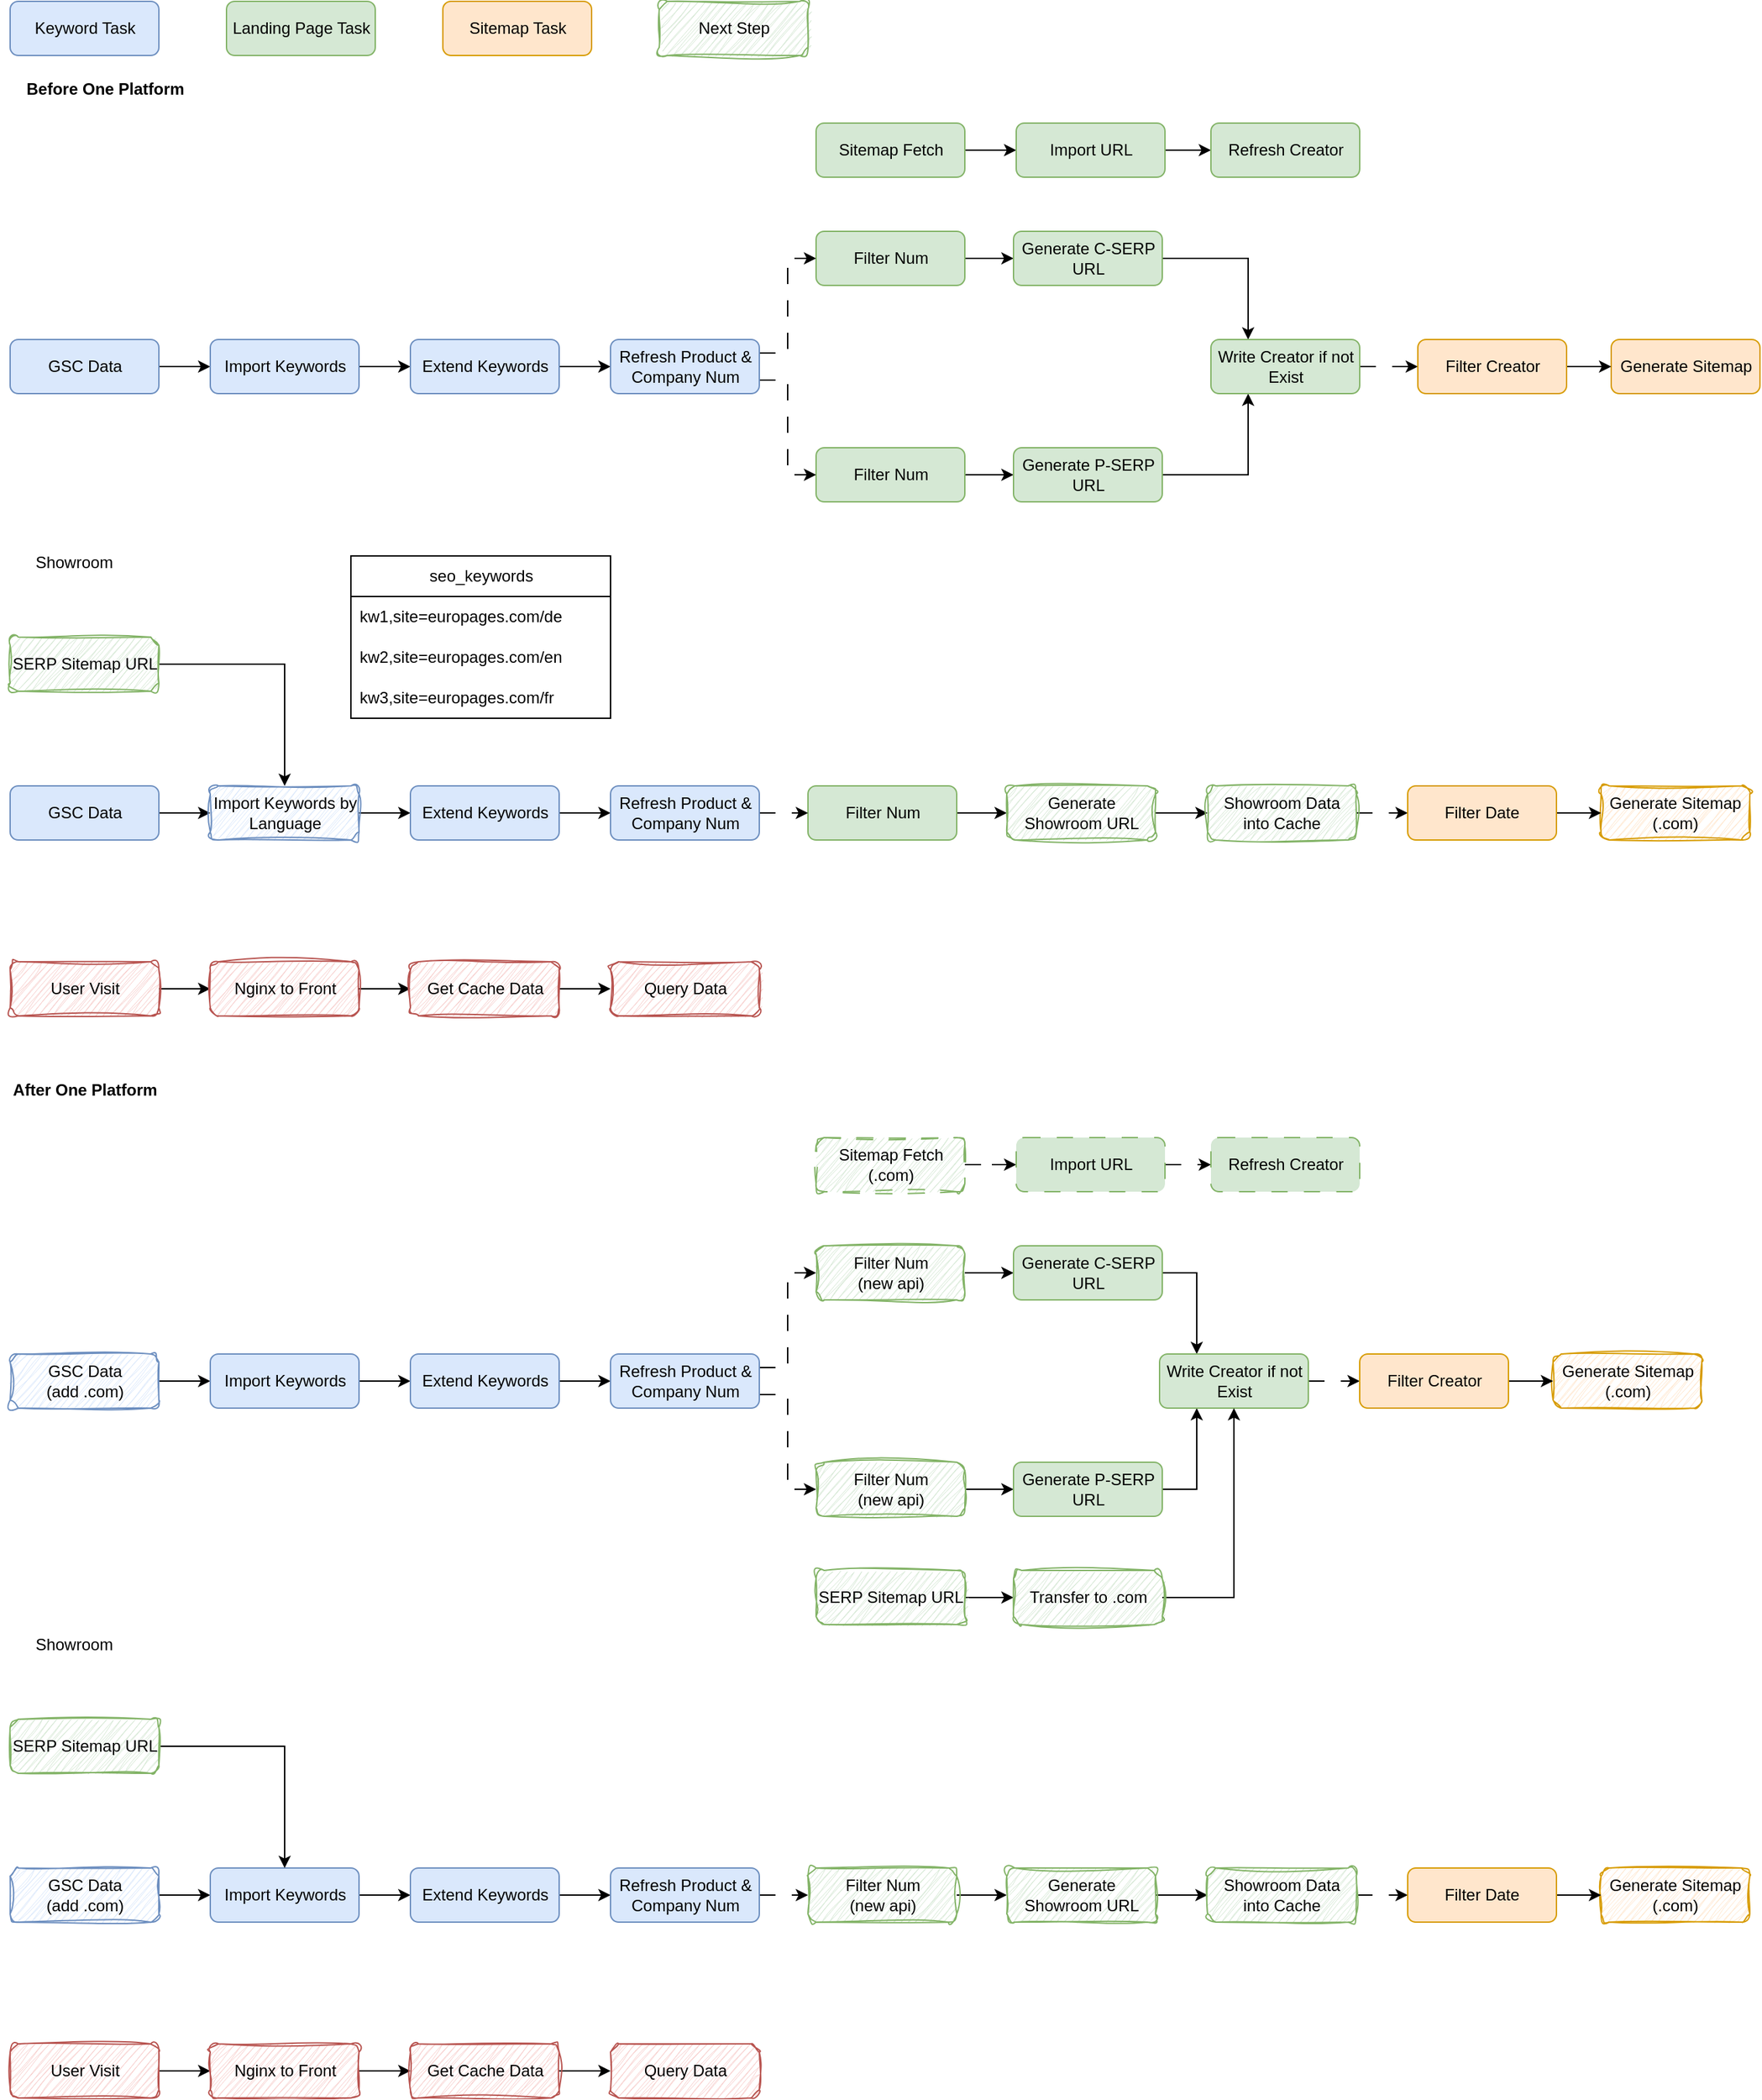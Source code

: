 <mxfile version="24.7.6">
  <diagram name="第 1 页" id="FKsdt8u9-RkYYhhdsaq5">
    <mxGraphModel dx="2261" dy="1831" grid="1" gridSize="10" guides="1" tooltips="1" connect="1" arrows="1" fold="1" page="1" pageScale="1" pageWidth="827" pageHeight="1169" math="0" shadow="0">
      <root>
        <mxCell id="0" />
        <mxCell id="1" parent="0" />
        <mxCell id="7cUj4nOX0Q-iwzIHyv7q-23" style="edgeStyle=orthogonalEdgeStyle;rounded=0;orthogonalLoop=1;jettySize=auto;html=1;exitX=1;exitY=0.5;exitDx=0;exitDy=0;entryX=0;entryY=0.5;entryDx=0;entryDy=0;" parent="1" source="hdqRihBdZJbinV5GYeB0-1" target="7cUj4nOX0Q-iwzIHyv7q-1" edge="1">
          <mxGeometry relative="1" as="geometry" />
        </mxCell>
        <mxCell id="hdqRihBdZJbinV5GYeB0-1" value="GSC Data" style="rounded=1;whiteSpace=wrap;html=1;fillColor=#dae8fc;strokeColor=#6c8ebf;" parent="1" vertex="1">
          <mxGeometry x="-22.5" y="-240" width="110" height="40" as="geometry" />
        </mxCell>
        <mxCell id="7cUj4nOX0Q-iwzIHyv7q-24" style="edgeStyle=orthogonalEdgeStyle;rounded=0;orthogonalLoop=1;jettySize=auto;html=1;exitX=1;exitY=0.5;exitDx=0;exitDy=0;entryX=0;entryY=0.5;entryDx=0;entryDy=0;" parent="1" source="7cUj4nOX0Q-iwzIHyv7q-1" target="7cUj4nOX0Q-iwzIHyv7q-2" edge="1">
          <mxGeometry relative="1" as="geometry" />
        </mxCell>
        <mxCell id="7cUj4nOX0Q-iwzIHyv7q-1" value="Import Keywords" style="rounded=1;whiteSpace=wrap;html=1;fillColor=#dae8fc;strokeColor=#6c8ebf;" parent="1" vertex="1">
          <mxGeometry x="125.5" y="-240" width="110" height="40" as="geometry" />
        </mxCell>
        <mxCell id="Ki7Z3YDzm4PbCD4ekVSk-2" style="edgeStyle=orthogonalEdgeStyle;rounded=0;orthogonalLoop=1;jettySize=auto;html=1;exitX=1;exitY=0.5;exitDx=0;exitDy=0;entryX=0;entryY=0.5;entryDx=0;entryDy=0;" parent="1" source="7cUj4nOX0Q-iwzIHyv7q-2" target="Ki7Z3YDzm4PbCD4ekVSk-1" edge="1">
          <mxGeometry relative="1" as="geometry" />
        </mxCell>
        <mxCell id="7cUj4nOX0Q-iwzIHyv7q-2" value="Extend Keywords" style="rounded=1;whiteSpace=wrap;html=1;fillColor=#dae8fc;strokeColor=#6c8ebf;" parent="1" vertex="1">
          <mxGeometry x="273.5" y="-240" width="110" height="40" as="geometry" />
        </mxCell>
        <mxCell id="7cUj4nOX0Q-iwzIHyv7q-28" style="edgeStyle=orthogonalEdgeStyle;rounded=0;orthogonalLoop=1;jettySize=auto;html=1;exitX=1;exitY=0.5;exitDx=0;exitDy=0;entryX=0;entryY=0.5;entryDx=0;entryDy=0;" parent="1" source="7cUj4nOX0Q-iwzIHyv7q-5" target="7cUj4nOX0Q-iwzIHyv7q-7" edge="1">
          <mxGeometry relative="1" as="geometry" />
        </mxCell>
        <mxCell id="7cUj4nOX0Q-iwzIHyv7q-5" value="Filter Num" style="rounded=1;whiteSpace=wrap;html=1;fillColor=#d5e8d4;strokeColor=#82b366;" parent="1" vertex="1">
          <mxGeometry x="573.5" y="-320" width="110" height="40" as="geometry" />
        </mxCell>
        <mxCell id="7cUj4nOX0Q-iwzIHyv7q-42" style="edgeStyle=orthogonalEdgeStyle;rounded=0;orthogonalLoop=1;jettySize=auto;html=1;exitX=1;exitY=0.5;exitDx=0;exitDy=0;entryX=0;entryY=0.5;entryDx=0;entryDy=0;" parent="1" source="7cUj4nOX0Q-iwzIHyv7q-6" target="7cUj4nOX0Q-iwzIHyv7q-8" edge="1">
          <mxGeometry relative="1" as="geometry" />
        </mxCell>
        <mxCell id="7cUj4nOX0Q-iwzIHyv7q-6" value="Filter Num" style="rounded=1;whiteSpace=wrap;html=1;fillColor=#d5e8d4;strokeColor=#82b366;" parent="1" vertex="1">
          <mxGeometry x="573.5" y="-160" width="110" height="40" as="geometry" />
        </mxCell>
        <mxCell id="7cUj4nOX0Q-iwzIHyv7q-67" style="edgeStyle=orthogonalEdgeStyle;rounded=0;orthogonalLoop=1;jettySize=auto;html=1;exitX=1;exitY=0.5;exitDx=0;exitDy=0;entryX=0.25;entryY=0;entryDx=0;entryDy=0;" parent="1" source="7cUj4nOX0Q-iwzIHyv7q-7" target="7cUj4nOX0Q-iwzIHyv7q-11" edge="1">
          <mxGeometry relative="1" as="geometry" />
        </mxCell>
        <mxCell id="7cUj4nOX0Q-iwzIHyv7q-7" value="Generate C-SERP URL" style="rounded=1;whiteSpace=wrap;html=1;fillColor=#d5e8d4;strokeColor=#82b366;" parent="1" vertex="1">
          <mxGeometry x="719.5" y="-320" width="110" height="40" as="geometry" />
        </mxCell>
        <mxCell id="Elx_2FQx-1t-T98E23u6-49" style="edgeStyle=orthogonalEdgeStyle;rounded=0;orthogonalLoop=1;jettySize=auto;html=1;exitX=1;exitY=0.5;exitDx=0;exitDy=0;entryX=0.25;entryY=1;entryDx=0;entryDy=0;" parent="1" source="7cUj4nOX0Q-iwzIHyv7q-8" target="7cUj4nOX0Q-iwzIHyv7q-11" edge="1">
          <mxGeometry relative="1" as="geometry" />
        </mxCell>
        <mxCell id="7cUj4nOX0Q-iwzIHyv7q-8" value="Generate P-SERP URL" style="rounded=1;whiteSpace=wrap;html=1;fillColor=#d5e8d4;strokeColor=#82b366;" parent="1" vertex="1">
          <mxGeometry x="719.5" y="-160" width="110" height="40" as="geometry" />
        </mxCell>
        <mxCell id="7cUj4nOX0Q-iwzIHyv7q-63" style="edgeStyle=orthogonalEdgeStyle;rounded=0;orthogonalLoop=1;jettySize=auto;html=1;exitX=1;exitY=0.5;exitDx=0;exitDy=0;fillColor=#d5e8d4;strokeColor=#000000;" parent="1" source="7cUj4nOX0Q-iwzIHyv7q-9" target="7cUj4nOX0Q-iwzIHyv7q-22" edge="1">
          <mxGeometry relative="1" as="geometry" />
        </mxCell>
        <mxCell id="7cUj4nOX0Q-iwzIHyv7q-9" value="Sitemap Fetch" style="rounded=1;whiteSpace=wrap;html=1;fillColor=#d5e8d4;strokeColor=#82b366;" parent="1" vertex="1">
          <mxGeometry x="573.5" y="-400" width="110" height="40" as="geometry" />
        </mxCell>
        <mxCell id="7cUj4nOX0Q-iwzIHyv7q-72" style="edgeStyle=orthogonalEdgeStyle;rounded=0;orthogonalLoop=1;jettySize=auto;html=1;exitX=1;exitY=0.5;exitDx=0;exitDy=0;entryX=0;entryY=0.5;entryDx=0;entryDy=0;dashed=1;dashPattern=12 12;" parent="1" source="7cUj4nOX0Q-iwzIHyv7q-11" target="7cUj4nOX0Q-iwzIHyv7q-71" edge="1">
          <mxGeometry relative="1" as="geometry" />
        </mxCell>
        <mxCell id="7cUj4nOX0Q-iwzIHyv7q-11" value="Write Creator if not Exist" style="rounded=1;whiteSpace=wrap;html=1;fillColor=#d5e8d4;strokeColor=#82b366;" parent="1" vertex="1">
          <mxGeometry x="865.5" y="-240" width="110" height="40" as="geometry" />
        </mxCell>
        <mxCell id="7cUj4nOX0Q-iwzIHyv7q-14" value="Generate Sitemap" style="rounded=1;whiteSpace=wrap;html=1;fillColor=#ffe6cc;strokeColor=#d79b00;" parent="1" vertex="1">
          <mxGeometry x="1161.5" y="-240" width="110" height="40" as="geometry" />
        </mxCell>
        <mxCell id="7cUj4nOX0Q-iwzIHyv7q-65" style="edgeStyle=orthogonalEdgeStyle;rounded=0;orthogonalLoop=1;jettySize=auto;html=1;exitX=1;exitY=0.5;exitDx=0;exitDy=0;entryX=0;entryY=0.5;entryDx=0;entryDy=0;fillColor=#d5e8d4;strokeColor=#000000;" parent="1" source="7cUj4nOX0Q-iwzIHyv7q-22" target="7cUj4nOX0Q-iwzIHyv7q-64" edge="1">
          <mxGeometry relative="1" as="geometry" />
        </mxCell>
        <mxCell id="7cUj4nOX0Q-iwzIHyv7q-22" value="Import URL" style="rounded=1;whiteSpace=wrap;html=1;fillColor=#d5e8d4;strokeColor=#82b366;" parent="1" vertex="1">
          <mxGeometry x="721.5" y="-400" width="110" height="40" as="geometry" />
        </mxCell>
        <mxCell id="7cUj4nOX0Q-iwzIHyv7q-51" value="Keyword Task" style="rounded=1;whiteSpace=wrap;html=1;fillColor=#dae8fc;strokeColor=#6c8ebf;" parent="1" vertex="1">
          <mxGeometry x="-22.5" y="-490" width="110" height="40" as="geometry" />
        </mxCell>
        <mxCell id="7cUj4nOX0Q-iwzIHyv7q-52" value="Landing Page Task" style="rounded=1;whiteSpace=wrap;html=1;fillColor=#d5e8d4;strokeColor=#82b366;" parent="1" vertex="1">
          <mxGeometry x="137.5" y="-490" width="110" height="40" as="geometry" />
        </mxCell>
        <mxCell id="7cUj4nOX0Q-iwzIHyv7q-53" value="Sitemap Task" style="rounded=1;whiteSpace=wrap;html=1;fillColor=#ffe6cc;strokeColor=#d79b00;" parent="1" vertex="1">
          <mxGeometry x="297.5" y="-490" width="110" height="40" as="geometry" />
        </mxCell>
        <mxCell id="7cUj4nOX0Q-iwzIHyv7q-64" value="Refresh Creator" style="rounded=1;whiteSpace=wrap;html=1;fillColor=#d5e8d4;strokeColor=#82b366;" parent="1" vertex="1">
          <mxGeometry x="865.5" y="-400" width="110" height="40" as="geometry" />
        </mxCell>
        <mxCell id="7cUj4nOX0Q-iwzIHyv7q-73" style="edgeStyle=orthogonalEdgeStyle;rounded=0;orthogonalLoop=1;jettySize=auto;html=1;exitX=1;exitY=0.5;exitDx=0;exitDy=0;entryX=0;entryY=0.5;entryDx=0;entryDy=0;" parent="1" source="7cUj4nOX0Q-iwzIHyv7q-71" target="7cUj4nOX0Q-iwzIHyv7q-14" edge="1">
          <mxGeometry relative="1" as="geometry" />
        </mxCell>
        <mxCell id="7cUj4nOX0Q-iwzIHyv7q-71" value="Filter Creator" style="rounded=1;whiteSpace=wrap;html=1;fillColor=#ffe6cc;strokeColor=#d79b00;" parent="1" vertex="1">
          <mxGeometry x="1018.5" y="-240" width="110" height="40" as="geometry" />
        </mxCell>
        <mxCell id="OvNmOooc81KboLk7s8Qc-1" value="Next Step" style="rounded=1;whiteSpace=wrap;html=1;fillColor=#d5e8d4;strokeColor=#82b366;sketch=1;curveFitting=1;jiggle=2;" parent="1" vertex="1">
          <mxGeometry x="457.5" y="-490" width="110" height="40" as="geometry" />
        </mxCell>
        <mxCell id="Elx_2FQx-1t-T98E23u6-45" style="edgeStyle=orthogonalEdgeStyle;rounded=0;orthogonalLoop=1;jettySize=auto;html=1;exitX=1;exitY=0.25;exitDx=0;exitDy=0;entryX=0;entryY=0.5;entryDx=0;entryDy=0;dashed=1;dashPattern=12 12;" parent="1" source="Ki7Z3YDzm4PbCD4ekVSk-1" target="7cUj4nOX0Q-iwzIHyv7q-5" edge="1">
          <mxGeometry relative="1" as="geometry" />
        </mxCell>
        <mxCell id="Elx_2FQx-1t-T98E23u6-46" style="edgeStyle=orthogonalEdgeStyle;rounded=0;orthogonalLoop=1;jettySize=auto;html=1;exitX=1;exitY=0.75;exitDx=0;exitDy=0;entryX=0;entryY=0.5;entryDx=0;entryDy=0;dashed=1;dashPattern=12 12;" parent="1" source="Ki7Z3YDzm4PbCD4ekVSk-1" target="7cUj4nOX0Q-iwzIHyv7q-6" edge="1">
          <mxGeometry relative="1" as="geometry" />
        </mxCell>
        <mxCell id="Ki7Z3YDzm4PbCD4ekVSk-1" value="Refresh Product &amp;amp; Company Num" style="rounded=1;whiteSpace=wrap;html=1;fillColor=#dae8fc;strokeColor=#6c8ebf;" parent="1" vertex="1">
          <mxGeometry x="421.5" y="-240" width="110" height="40" as="geometry" />
        </mxCell>
        <mxCell id="Elx_2FQx-1t-T98E23u6-1" value="After One Platform" style="text;html=1;align=center;verticalAlign=middle;whiteSpace=wrap;rounded=0;fontStyle=1" parent="1" vertex="1">
          <mxGeometry x="-22.5" y="300" width="110" height="30" as="geometry" />
        </mxCell>
        <mxCell id="Elx_2FQx-1t-T98E23u6-2" style="edgeStyle=orthogonalEdgeStyle;rounded=0;orthogonalLoop=1;jettySize=auto;html=1;exitX=1;exitY=0.5;exitDx=0;exitDy=0;entryX=0;entryY=0.5;entryDx=0;entryDy=0;" parent="1" source="Elx_2FQx-1t-T98E23u6-3" target="Elx_2FQx-1t-T98E23u6-5" edge="1">
          <mxGeometry relative="1" as="geometry" />
        </mxCell>
        <mxCell id="Elx_2FQx-1t-T98E23u6-3" value="GSC Data&lt;div&gt;(add .com)&lt;/div&gt;" style="rounded=1;whiteSpace=wrap;html=1;fillColor=#dae8fc;strokeColor=#6c8ebf;sketch=1;curveFitting=1;jiggle=2;" parent="1" vertex="1">
          <mxGeometry x="-22.5" y="510" width="110" height="40" as="geometry" />
        </mxCell>
        <mxCell id="Elx_2FQx-1t-T98E23u6-4" style="edgeStyle=orthogonalEdgeStyle;rounded=0;orthogonalLoop=1;jettySize=auto;html=1;exitX=1;exitY=0.5;exitDx=0;exitDy=0;entryX=0;entryY=0.5;entryDx=0;entryDy=0;" parent="1" source="Elx_2FQx-1t-T98E23u6-5" target="Elx_2FQx-1t-T98E23u6-7" edge="1">
          <mxGeometry relative="1" as="geometry" />
        </mxCell>
        <mxCell id="Elx_2FQx-1t-T98E23u6-5" value="Import Keywords" style="rounded=1;whiteSpace=wrap;html=1;fillColor=#dae8fc;strokeColor=#6c8ebf;" parent="1" vertex="1">
          <mxGeometry x="125.5" y="510" width="110" height="40" as="geometry" />
        </mxCell>
        <mxCell id="Elx_2FQx-1t-T98E23u6-6" style="edgeStyle=orthogonalEdgeStyle;rounded=0;orthogonalLoop=1;jettySize=auto;html=1;exitX=1;exitY=0.5;exitDx=0;exitDy=0;entryX=0;entryY=0.5;entryDx=0;entryDy=0;" parent="1" source="Elx_2FQx-1t-T98E23u6-7" target="Elx_2FQx-1t-T98E23u6-38" edge="1">
          <mxGeometry relative="1" as="geometry" />
        </mxCell>
        <mxCell id="Elx_2FQx-1t-T98E23u6-7" value="Extend Keywords" style="rounded=1;whiteSpace=wrap;html=1;fillColor=#dae8fc;strokeColor=#6c8ebf;" parent="1" vertex="1">
          <mxGeometry x="273.5" y="510" width="110" height="40" as="geometry" />
        </mxCell>
        <mxCell id="Elx_2FQx-1t-T98E23u6-8" style="edgeStyle=orthogonalEdgeStyle;rounded=0;orthogonalLoop=1;jettySize=auto;html=1;exitX=1;exitY=0.5;exitDx=0;exitDy=0;entryX=0;entryY=0.5;entryDx=0;entryDy=0;" parent="1" source="Elx_2FQx-1t-T98E23u6-9" target="Elx_2FQx-1t-T98E23u6-13" edge="1">
          <mxGeometry relative="1" as="geometry" />
        </mxCell>
        <mxCell id="Elx_2FQx-1t-T98E23u6-9" value="Filter Num&lt;div&gt;(new api)&lt;/div&gt;" style="rounded=1;whiteSpace=wrap;html=1;fillColor=#d5e8d4;strokeColor=#82b366;sketch=1;curveFitting=1;jiggle=2;" parent="1" vertex="1">
          <mxGeometry x="573.5" y="430" width="110" height="40" as="geometry" />
        </mxCell>
        <mxCell id="Elx_2FQx-1t-T98E23u6-10" style="edgeStyle=orthogonalEdgeStyle;rounded=0;orthogonalLoop=1;jettySize=auto;html=1;exitX=1;exitY=0.5;exitDx=0;exitDy=0;entryX=0;entryY=0.5;entryDx=0;entryDy=0;" parent="1" source="Elx_2FQx-1t-T98E23u6-11" target="Elx_2FQx-1t-T98E23u6-15" edge="1">
          <mxGeometry relative="1" as="geometry" />
        </mxCell>
        <mxCell id="Elx_2FQx-1t-T98E23u6-11" value="Filter Num&lt;div&gt;(new api)&lt;/div&gt;" style="rounded=1;whiteSpace=wrap;html=1;fillColor=#d5e8d4;strokeColor=#82b366;sketch=1;curveFitting=1;jiggle=2;" parent="1" vertex="1">
          <mxGeometry x="573.5" y="590" width="110" height="40" as="geometry" />
        </mxCell>
        <mxCell id="Elx_2FQx-1t-T98E23u6-47" style="edgeStyle=orthogonalEdgeStyle;rounded=0;orthogonalLoop=1;jettySize=auto;html=1;exitX=1;exitY=0.5;exitDx=0;exitDy=0;entryX=0.25;entryY=0;entryDx=0;entryDy=0;" parent="1" source="Elx_2FQx-1t-T98E23u6-13" target="Elx_2FQx-1t-T98E23u6-19" edge="1">
          <mxGeometry relative="1" as="geometry" />
        </mxCell>
        <mxCell id="Elx_2FQx-1t-T98E23u6-13" value="Generate C-SERP URL" style="rounded=1;whiteSpace=wrap;html=1;fillColor=#d5e8d4;strokeColor=#82b366;" parent="1" vertex="1">
          <mxGeometry x="719.5" y="430" width="110" height="40" as="geometry" />
        </mxCell>
        <mxCell id="Elx_2FQx-1t-T98E23u6-48" style="edgeStyle=orthogonalEdgeStyle;rounded=0;orthogonalLoop=1;jettySize=auto;html=1;exitX=1;exitY=0.5;exitDx=0;exitDy=0;entryX=0.25;entryY=1;entryDx=0;entryDy=0;" parent="1" source="Elx_2FQx-1t-T98E23u6-15" target="Elx_2FQx-1t-T98E23u6-19" edge="1">
          <mxGeometry relative="1" as="geometry" />
        </mxCell>
        <mxCell id="Elx_2FQx-1t-T98E23u6-15" value="Generate P-SERP URL" style="rounded=1;whiteSpace=wrap;html=1;fillColor=#d5e8d4;strokeColor=#82b366;" parent="1" vertex="1">
          <mxGeometry x="719.5" y="590" width="110" height="40" as="geometry" />
        </mxCell>
        <mxCell id="Elx_2FQx-1t-T98E23u6-16" style="edgeStyle=orthogonalEdgeStyle;rounded=0;orthogonalLoop=1;jettySize=auto;html=1;exitX=1;exitY=0.5;exitDx=0;exitDy=0;fillColor=#d5e8d4;strokeColor=#000000;dashed=1;dashPattern=12 12;" parent="1" source="Elx_2FQx-1t-T98E23u6-17" target="Elx_2FQx-1t-T98E23u6-30" edge="1">
          <mxGeometry relative="1" as="geometry" />
        </mxCell>
        <mxCell id="Elx_2FQx-1t-T98E23u6-17" value="Sitemap Fetch&lt;div&gt;(.com)&lt;/div&gt;" style="rounded=1;whiteSpace=wrap;html=1;fillColor=#d5e8d4;strokeColor=#82b366;sketch=1;curveFitting=1;jiggle=2;dashed=1;dashPattern=12 12;" parent="1" vertex="1">
          <mxGeometry x="573.5" y="350" width="110" height="40" as="geometry" />
        </mxCell>
        <mxCell id="Elx_2FQx-1t-T98E23u6-18" style="edgeStyle=orthogonalEdgeStyle;rounded=0;orthogonalLoop=1;jettySize=auto;html=1;exitX=1;exitY=0.5;exitDx=0;exitDy=0;entryX=0;entryY=0.5;entryDx=0;entryDy=0;dashed=1;dashPattern=12 12;" parent="1" source="Elx_2FQx-1t-T98E23u6-19" target="Elx_2FQx-1t-T98E23u6-33" edge="1">
          <mxGeometry relative="1" as="geometry" />
        </mxCell>
        <mxCell id="Elx_2FQx-1t-T98E23u6-19" value="Write Creator if not Exist" style="rounded=1;whiteSpace=wrap;html=1;fillColor=#d5e8d4;strokeColor=#82b366;" parent="1" vertex="1">
          <mxGeometry x="827.5" y="510" width="110" height="40" as="geometry" />
        </mxCell>
        <mxCell id="Elx_2FQx-1t-T98E23u6-20" value="Generate Sitemap&lt;div&gt;(.com)&lt;/div&gt;" style="rounded=1;whiteSpace=wrap;html=1;fillColor=#ffe6cc;strokeColor=#d79b00;sketch=1;curveFitting=1;jiggle=2;" parent="1" vertex="1">
          <mxGeometry x="1118.5" y="510" width="110" height="40" as="geometry" />
        </mxCell>
        <mxCell id="Elx_2FQx-1t-T98E23u6-29" style="edgeStyle=orthogonalEdgeStyle;rounded=0;orthogonalLoop=1;jettySize=auto;html=1;exitX=1;exitY=0.5;exitDx=0;exitDy=0;entryX=0;entryY=0.5;entryDx=0;entryDy=0;fillColor=#d5e8d4;strokeColor=#000000;dashed=1;dashPattern=12 12;" parent="1" source="Elx_2FQx-1t-T98E23u6-30" target="Elx_2FQx-1t-T98E23u6-31" edge="1">
          <mxGeometry relative="1" as="geometry" />
        </mxCell>
        <mxCell id="Elx_2FQx-1t-T98E23u6-30" value="Import URL" style="rounded=1;whiteSpace=wrap;html=1;fillColor=#d5e8d4;strokeColor=#82b366;dashed=1;dashPattern=12 12;" parent="1" vertex="1">
          <mxGeometry x="721.5" y="350" width="110" height="40" as="geometry" />
        </mxCell>
        <mxCell id="Elx_2FQx-1t-T98E23u6-31" value="Refresh Creator" style="rounded=1;whiteSpace=wrap;html=1;fillColor=#d5e8d4;strokeColor=#82b366;dashed=1;dashPattern=12 12;" parent="1" vertex="1">
          <mxGeometry x="865.5" y="350" width="110" height="40" as="geometry" />
        </mxCell>
        <mxCell id="Elx_2FQx-1t-T98E23u6-32" style="edgeStyle=orthogonalEdgeStyle;rounded=0;orthogonalLoop=1;jettySize=auto;html=1;exitX=1;exitY=0.5;exitDx=0;exitDy=0;entryX=0;entryY=0.5;entryDx=0;entryDy=0;" parent="1" source="Elx_2FQx-1t-T98E23u6-33" target="Elx_2FQx-1t-T98E23u6-20" edge="1">
          <mxGeometry relative="1" as="geometry" />
        </mxCell>
        <mxCell id="Elx_2FQx-1t-T98E23u6-33" value="Filter Creator" style="rounded=1;whiteSpace=wrap;html=1;fillColor=#ffe6cc;strokeColor=#d79b00;" parent="1" vertex="1">
          <mxGeometry x="975.5" y="510" width="110" height="40" as="geometry" />
        </mxCell>
        <mxCell id="Elx_2FQx-1t-T98E23u6-43" style="edgeStyle=orthogonalEdgeStyle;rounded=0;orthogonalLoop=1;jettySize=auto;html=1;exitX=1;exitY=0.25;exitDx=0;exitDy=0;entryX=0;entryY=0.5;entryDx=0;entryDy=0;dashed=1;dashPattern=12 12;" parent="1" source="Elx_2FQx-1t-T98E23u6-38" target="Elx_2FQx-1t-T98E23u6-9" edge="1">
          <mxGeometry relative="1" as="geometry" />
        </mxCell>
        <mxCell id="Elx_2FQx-1t-T98E23u6-44" style="edgeStyle=orthogonalEdgeStyle;rounded=0;orthogonalLoop=1;jettySize=auto;html=1;exitX=1;exitY=0.75;exitDx=0;exitDy=0;entryX=0;entryY=0.5;entryDx=0;entryDy=0;dashed=1;dashPattern=12 12;" parent="1" source="Elx_2FQx-1t-T98E23u6-38" target="Elx_2FQx-1t-T98E23u6-11" edge="1">
          <mxGeometry relative="1" as="geometry" />
        </mxCell>
        <mxCell id="Elx_2FQx-1t-T98E23u6-38" value="Refresh Product &amp;amp; Company Num" style="rounded=1;whiteSpace=wrap;html=1;fillColor=#dae8fc;strokeColor=#6c8ebf;" parent="1" vertex="1">
          <mxGeometry x="421.5" y="510" width="110" height="40" as="geometry" />
        </mxCell>
        <mxCell id="Elx_2FQx-1t-T98E23u6-53" style="edgeStyle=orthogonalEdgeStyle;rounded=0;orthogonalLoop=1;jettySize=auto;html=1;exitX=1;exitY=0.5;exitDx=0;exitDy=0;entryX=0;entryY=0.5;entryDx=0;entryDy=0;" parent="1" source="Elx_2FQx-1t-T98E23u6-50" target="Elx_2FQx-1t-T98E23u6-51" edge="1">
          <mxGeometry relative="1" as="geometry" />
        </mxCell>
        <mxCell id="Elx_2FQx-1t-T98E23u6-50" value="SERP Sitemap URL" style="rounded=1;whiteSpace=wrap;html=1;fillColor=#d5e8d4;strokeColor=#82b366;sketch=1;curveFitting=1;jiggle=2;" parent="1" vertex="1">
          <mxGeometry x="573.5" y="670" width="110" height="40" as="geometry" />
        </mxCell>
        <mxCell id="Elx_2FQx-1t-T98E23u6-52" style="edgeStyle=orthogonalEdgeStyle;rounded=0;orthogonalLoop=1;jettySize=auto;html=1;exitX=1;exitY=0.5;exitDx=0;exitDy=0;entryX=0.5;entryY=1;entryDx=0;entryDy=0;" parent="1" source="Elx_2FQx-1t-T98E23u6-51" target="Elx_2FQx-1t-T98E23u6-19" edge="1">
          <mxGeometry relative="1" as="geometry" />
        </mxCell>
        <mxCell id="Elx_2FQx-1t-T98E23u6-51" value="Transfer to .com" style="rounded=1;whiteSpace=wrap;html=1;fillColor=#d5e8d4;strokeColor=#82b366;sketch=1;curveFitting=1;jiggle=2;" parent="1" vertex="1">
          <mxGeometry x="719.5" y="670" width="110" height="40" as="geometry" />
        </mxCell>
        <mxCell id="Elx_2FQx-1t-T98E23u6-54" value="Showroom" style="text;html=1;align=center;verticalAlign=middle;whiteSpace=wrap;rounded=0;" parent="1" vertex="1">
          <mxGeometry x="-30" y="710" width="110" height="30" as="geometry" />
        </mxCell>
        <mxCell id="Elx_2FQx-1t-T98E23u6-55" style="edgeStyle=orthogonalEdgeStyle;rounded=0;orthogonalLoop=1;jettySize=auto;html=1;exitX=1;exitY=0.5;exitDx=0;exitDy=0;entryX=0;entryY=0.5;entryDx=0;entryDy=0;" parent="1" source="Elx_2FQx-1t-T98E23u6-56" target="Elx_2FQx-1t-T98E23u6-58" edge="1">
          <mxGeometry relative="1" as="geometry" />
        </mxCell>
        <mxCell id="Elx_2FQx-1t-T98E23u6-56" value="GSC Data&lt;div&gt;(add .com)&lt;/div&gt;" style="rounded=1;whiteSpace=wrap;html=1;fillColor=#dae8fc;strokeColor=#6c8ebf;sketch=1;curveFitting=1;jiggle=2;" parent="1" vertex="1">
          <mxGeometry x="-22.5" y="890" width="110" height="40" as="geometry" />
        </mxCell>
        <mxCell id="Elx_2FQx-1t-T98E23u6-57" style="edgeStyle=orthogonalEdgeStyle;rounded=0;orthogonalLoop=1;jettySize=auto;html=1;exitX=1;exitY=0.5;exitDx=0;exitDy=0;entryX=0;entryY=0.5;entryDx=0;entryDy=0;" parent="1" source="Elx_2FQx-1t-T98E23u6-58" target="Elx_2FQx-1t-T98E23u6-60" edge="1">
          <mxGeometry relative="1" as="geometry" />
        </mxCell>
        <mxCell id="Elx_2FQx-1t-T98E23u6-58" value="Import Keywords" style="rounded=1;whiteSpace=wrap;html=1;fillColor=#dae8fc;strokeColor=#6c8ebf;" parent="1" vertex="1">
          <mxGeometry x="125.5" y="890" width="110" height="40" as="geometry" />
        </mxCell>
        <mxCell id="Elx_2FQx-1t-T98E23u6-59" style="edgeStyle=orthogonalEdgeStyle;rounded=0;orthogonalLoop=1;jettySize=auto;html=1;exitX=1;exitY=0.5;exitDx=0;exitDy=0;entryX=0;entryY=0.5;entryDx=0;entryDy=0;" parent="1" source="Elx_2FQx-1t-T98E23u6-60" target="Elx_2FQx-1t-T98E23u6-81" edge="1">
          <mxGeometry relative="1" as="geometry" />
        </mxCell>
        <mxCell id="Elx_2FQx-1t-T98E23u6-60" value="Extend Keywords" style="rounded=1;whiteSpace=wrap;html=1;fillColor=#dae8fc;strokeColor=#6c8ebf;" parent="1" vertex="1">
          <mxGeometry x="273.5" y="890" width="110" height="40" as="geometry" />
        </mxCell>
        <mxCell id="Elx_2FQx-1t-T98E23u6-87" style="edgeStyle=orthogonalEdgeStyle;rounded=0;orthogonalLoop=1;jettySize=auto;html=1;exitX=1;exitY=0.5;exitDx=0;exitDy=0;entryX=0;entryY=0.5;entryDx=0;entryDy=0;" parent="1" source="Elx_2FQx-1t-T98E23u6-62" target="Elx_2FQx-1t-T98E23u6-66" edge="1">
          <mxGeometry relative="1" as="geometry" />
        </mxCell>
        <mxCell id="Elx_2FQx-1t-T98E23u6-62" value="Filter Num&lt;div&gt;(new api)&lt;/div&gt;" style="rounded=1;whiteSpace=wrap;html=1;fillColor=#d5e8d4;strokeColor=#82b366;sketch=1;curveFitting=1;jiggle=2;" parent="1" vertex="1">
          <mxGeometry x="567.5" y="890" width="110" height="40" as="geometry" />
        </mxCell>
        <mxCell id="Elx_2FQx-1t-T98E23u6-88" style="edgeStyle=orthogonalEdgeStyle;rounded=0;orthogonalLoop=1;jettySize=auto;html=1;exitX=1;exitY=0.5;exitDx=0;exitDy=0;entryX=0;entryY=0.5;entryDx=0;entryDy=0;" parent="1" source="Elx_2FQx-1t-T98E23u6-66" target="Elx_2FQx-1t-T98E23u6-72" edge="1">
          <mxGeometry relative="1" as="geometry" />
        </mxCell>
        <mxCell id="Elx_2FQx-1t-T98E23u6-66" value="Generate Showroom URL" style="rounded=1;whiteSpace=wrap;html=1;fillColor=#d5e8d4;strokeColor=#82b366;sketch=1;curveFitting=1;jiggle=2;" parent="1" vertex="1">
          <mxGeometry x="714.5" y="890" width="110" height="40" as="geometry" />
        </mxCell>
        <mxCell id="Elx_2FQx-1t-T98E23u6-71" style="edgeStyle=orthogonalEdgeStyle;rounded=0;orthogonalLoop=1;jettySize=auto;html=1;exitX=1;exitY=0.5;exitDx=0;exitDy=0;entryX=0;entryY=0.5;entryDx=0;entryDy=0;dashed=1;dashPattern=12 12;" parent="1" source="Elx_2FQx-1t-T98E23u6-72" target="Elx_2FQx-1t-T98E23u6-78" edge="1">
          <mxGeometry relative="1" as="geometry" />
        </mxCell>
        <mxCell id="Elx_2FQx-1t-T98E23u6-72" value="Showroom Data into Cache" style="rounded=1;whiteSpace=wrap;html=1;fillColor=#d5e8d4;strokeColor=#82b366;sketch=1;curveFitting=1;jiggle=2;" parent="1" vertex="1">
          <mxGeometry x="863" y="890" width="110" height="40" as="geometry" />
        </mxCell>
        <mxCell id="Elx_2FQx-1t-T98E23u6-73" value="Generate Sitemap&lt;div&gt;(.com)&lt;/div&gt;" style="rounded=1;whiteSpace=wrap;html=1;fillColor=#ffe6cc;strokeColor=#d79b00;sketch=1;curveFitting=1;jiggle=2;" parent="1" vertex="1">
          <mxGeometry x="1154" y="890" width="110" height="40" as="geometry" />
        </mxCell>
        <mxCell id="Elx_2FQx-1t-T98E23u6-77" style="edgeStyle=orthogonalEdgeStyle;rounded=0;orthogonalLoop=1;jettySize=auto;html=1;exitX=1;exitY=0.5;exitDx=0;exitDy=0;entryX=0;entryY=0.5;entryDx=0;entryDy=0;" parent="1" source="Elx_2FQx-1t-T98E23u6-78" target="Elx_2FQx-1t-T98E23u6-73" edge="1">
          <mxGeometry relative="1" as="geometry" />
        </mxCell>
        <mxCell id="Elx_2FQx-1t-T98E23u6-78" value="Filter Date" style="rounded=1;whiteSpace=wrap;html=1;fillColor=#ffe6cc;strokeColor=#d79b00;" parent="1" vertex="1">
          <mxGeometry x="1011" y="890" width="110" height="40" as="geometry" />
        </mxCell>
        <mxCell id="Elx_2FQx-1t-T98E23u6-89" style="edgeStyle=orthogonalEdgeStyle;rounded=0;orthogonalLoop=1;jettySize=auto;html=1;exitX=1;exitY=0.5;exitDx=0;exitDy=0;entryX=0;entryY=0.5;entryDx=0;entryDy=0;dashed=1;dashPattern=12 12;" parent="1" source="Elx_2FQx-1t-T98E23u6-81" target="Elx_2FQx-1t-T98E23u6-62" edge="1">
          <mxGeometry relative="1" as="geometry" />
        </mxCell>
        <mxCell id="Elx_2FQx-1t-T98E23u6-81" value="Refresh Product &amp;amp; Company Num" style="rounded=1;whiteSpace=wrap;html=1;fillColor=#dae8fc;strokeColor=#6c8ebf;" parent="1" vertex="1">
          <mxGeometry x="421.5" y="890" width="110" height="40" as="geometry" />
        </mxCell>
        <mxCell id="Elx_2FQx-1t-T98E23u6-86" style="edgeStyle=orthogonalEdgeStyle;rounded=0;orthogonalLoop=1;jettySize=auto;html=1;exitX=1;exitY=0.5;exitDx=0;exitDy=0;entryX=0.5;entryY=0;entryDx=0;entryDy=0;" parent="1" source="Elx_2FQx-1t-T98E23u6-83" target="Elx_2FQx-1t-T98E23u6-58" edge="1">
          <mxGeometry relative="1" as="geometry" />
        </mxCell>
        <mxCell id="Elx_2FQx-1t-T98E23u6-83" value="SERP Sitemap URL" style="rounded=1;whiteSpace=wrap;html=1;fillColor=#d5e8d4;strokeColor=#82b366;sketch=1;curveFitting=1;jiggle=2;" parent="1" vertex="1">
          <mxGeometry x="-22.5" y="780" width="110" height="40" as="geometry" />
        </mxCell>
        <mxCell id="p9xNys3AeNSs_990_Eo6-5" style="edgeStyle=orthogonalEdgeStyle;rounded=0;orthogonalLoop=1;jettySize=auto;html=1;exitX=1;exitY=0.5;exitDx=0;exitDy=0;entryX=0;entryY=0.5;entryDx=0;entryDy=0;" parent="1" source="p9xNys3AeNSs_990_Eo6-1" target="p9xNys3AeNSs_990_Eo6-2" edge="1">
          <mxGeometry relative="1" as="geometry" />
        </mxCell>
        <mxCell id="p9xNys3AeNSs_990_Eo6-1" value="User Visit" style="rounded=1;whiteSpace=wrap;html=1;fillColor=#f8cecc;strokeColor=#b85450;sketch=1;curveFitting=1;jiggle=2;" parent="1" vertex="1">
          <mxGeometry x="-22.5" y="1020" width="110" height="40" as="geometry" />
        </mxCell>
        <mxCell id="p9xNys3AeNSs_990_Eo6-6" style="edgeStyle=orthogonalEdgeStyle;rounded=0;orthogonalLoop=1;jettySize=auto;html=1;exitX=1;exitY=0.5;exitDx=0;exitDy=0;entryX=0;entryY=0.5;entryDx=0;entryDy=0;" parent="1" source="p9xNys3AeNSs_990_Eo6-2" edge="1">
          <mxGeometry relative="1" as="geometry">
            <mxPoint x="273.5" y="1040" as="targetPoint" />
          </mxGeometry>
        </mxCell>
        <mxCell id="p9xNys3AeNSs_990_Eo6-2" value="Nginx to Front" style="rounded=1;whiteSpace=wrap;html=1;fillColor=#f8cecc;strokeColor=#b85450;sketch=1;curveFitting=1;jiggle=2;" parent="1" vertex="1">
          <mxGeometry x="125.5" y="1020" width="110" height="40" as="geometry" />
        </mxCell>
        <mxCell id="p9xNys3AeNSs_990_Eo6-7" value="Showroom" style="text;html=1;align=center;verticalAlign=middle;whiteSpace=wrap;rounded=0;" parent="1" vertex="1">
          <mxGeometry x="-30" y="-90" width="110" height="30" as="geometry" />
        </mxCell>
        <mxCell id="p9xNys3AeNSs_990_Eo6-8" style="edgeStyle=orthogonalEdgeStyle;rounded=0;orthogonalLoop=1;jettySize=auto;html=1;exitX=1;exitY=0.5;exitDx=0;exitDy=0;entryX=0;entryY=0.5;entryDx=0;entryDy=0;" parent="1" source="p9xNys3AeNSs_990_Eo6-9" target="p9xNys3AeNSs_990_Eo6-11" edge="1">
          <mxGeometry relative="1" as="geometry" />
        </mxCell>
        <mxCell id="p9xNys3AeNSs_990_Eo6-9" value="GSC Data" style="rounded=1;whiteSpace=wrap;html=1;fillColor=#dae8fc;strokeColor=#6c8ebf;" parent="1" vertex="1">
          <mxGeometry x="-22.5" y="90" width="110" height="40" as="geometry" />
        </mxCell>
        <mxCell id="p9xNys3AeNSs_990_Eo6-10" style="edgeStyle=orthogonalEdgeStyle;rounded=0;orthogonalLoop=1;jettySize=auto;html=1;exitX=1;exitY=0.5;exitDx=0;exitDy=0;entryX=0;entryY=0.5;entryDx=0;entryDy=0;" parent="1" source="p9xNys3AeNSs_990_Eo6-11" target="p9xNys3AeNSs_990_Eo6-13" edge="1">
          <mxGeometry relative="1" as="geometry" />
        </mxCell>
        <mxCell id="p9xNys3AeNSs_990_Eo6-11" value="Import Keywords by Language" style="rounded=1;whiteSpace=wrap;html=1;fillColor=#dae8fc;strokeColor=#6c8ebf;sketch=1;curveFitting=1;jiggle=2;" parent="1" vertex="1">
          <mxGeometry x="125.5" y="90" width="110" height="40" as="geometry" />
        </mxCell>
        <mxCell id="p9xNys3AeNSs_990_Eo6-12" style="edgeStyle=orthogonalEdgeStyle;rounded=0;orthogonalLoop=1;jettySize=auto;html=1;exitX=1;exitY=0.5;exitDx=0;exitDy=0;entryX=0;entryY=0.5;entryDx=0;entryDy=0;" parent="1" source="p9xNys3AeNSs_990_Eo6-13" target="p9xNys3AeNSs_990_Eo6-24" edge="1">
          <mxGeometry relative="1" as="geometry" />
        </mxCell>
        <mxCell id="p9xNys3AeNSs_990_Eo6-13" value="Extend Keywords" style="rounded=1;whiteSpace=wrap;html=1;fillColor=#dae8fc;strokeColor=#6c8ebf;" parent="1" vertex="1">
          <mxGeometry x="273.5" y="90" width="110" height="40" as="geometry" />
        </mxCell>
        <mxCell id="p9xNys3AeNSs_990_Eo6-14" style="edgeStyle=orthogonalEdgeStyle;rounded=0;orthogonalLoop=1;jettySize=auto;html=1;exitX=1;exitY=0.5;exitDx=0;exitDy=0;entryX=0;entryY=0.5;entryDx=0;entryDy=0;" parent="1" source="p9xNys3AeNSs_990_Eo6-15" target="p9xNys3AeNSs_990_Eo6-17" edge="1">
          <mxGeometry relative="1" as="geometry" />
        </mxCell>
        <mxCell id="p9xNys3AeNSs_990_Eo6-15" value="Filter Num" style="rounded=1;whiteSpace=wrap;html=1;fillColor=#d5e8d4;strokeColor=#82b366;" parent="1" vertex="1">
          <mxGeometry x="567.5" y="90" width="110" height="40" as="geometry" />
        </mxCell>
        <mxCell id="p9xNys3AeNSs_990_Eo6-16" style="edgeStyle=orthogonalEdgeStyle;rounded=0;orthogonalLoop=1;jettySize=auto;html=1;exitX=1;exitY=0.5;exitDx=0;exitDy=0;entryX=0;entryY=0.5;entryDx=0;entryDy=0;" parent="1" source="p9xNys3AeNSs_990_Eo6-17" target="p9xNys3AeNSs_990_Eo6-19" edge="1">
          <mxGeometry relative="1" as="geometry" />
        </mxCell>
        <mxCell id="p9xNys3AeNSs_990_Eo6-17" value="Generate Showroom URL" style="rounded=1;whiteSpace=wrap;html=1;fillColor=#d5e8d4;strokeColor=#82b366;sketch=1;curveFitting=1;jiggle=2;" parent="1" vertex="1">
          <mxGeometry x="714.5" y="90" width="110" height="40" as="geometry" />
        </mxCell>
        <mxCell id="p9xNys3AeNSs_990_Eo6-18" style="edgeStyle=orthogonalEdgeStyle;rounded=0;orthogonalLoop=1;jettySize=auto;html=1;exitX=1;exitY=0.5;exitDx=0;exitDy=0;entryX=0;entryY=0.5;entryDx=0;entryDy=0;dashed=1;dashPattern=12 12;" parent="1" source="p9xNys3AeNSs_990_Eo6-19" target="p9xNys3AeNSs_990_Eo6-22" edge="1">
          <mxGeometry relative="1" as="geometry" />
        </mxCell>
        <mxCell id="p9xNys3AeNSs_990_Eo6-19" value="Showroom Data into Cache" style="rounded=1;whiteSpace=wrap;html=1;fillColor=#d5e8d4;strokeColor=#82b366;sketch=1;curveFitting=1;jiggle=2;" parent="1" vertex="1">
          <mxGeometry x="863" y="90" width="110" height="40" as="geometry" />
        </mxCell>
        <mxCell id="p9xNys3AeNSs_990_Eo6-20" value="Generate Sitemap&lt;div&gt;(.com)&lt;/div&gt;" style="rounded=1;whiteSpace=wrap;html=1;fillColor=#ffe6cc;strokeColor=#d79b00;sketch=1;curveFitting=1;jiggle=2;" parent="1" vertex="1">
          <mxGeometry x="1154" y="90" width="110" height="40" as="geometry" />
        </mxCell>
        <mxCell id="p9xNys3AeNSs_990_Eo6-21" style="edgeStyle=orthogonalEdgeStyle;rounded=0;orthogonalLoop=1;jettySize=auto;html=1;exitX=1;exitY=0.5;exitDx=0;exitDy=0;entryX=0;entryY=0.5;entryDx=0;entryDy=0;" parent="1" source="p9xNys3AeNSs_990_Eo6-22" target="p9xNys3AeNSs_990_Eo6-20" edge="1">
          <mxGeometry relative="1" as="geometry" />
        </mxCell>
        <mxCell id="p9xNys3AeNSs_990_Eo6-22" value="Filter Date" style="rounded=1;whiteSpace=wrap;html=1;fillColor=#ffe6cc;strokeColor=#d79b00;" parent="1" vertex="1">
          <mxGeometry x="1011" y="90" width="110" height="40" as="geometry" />
        </mxCell>
        <mxCell id="p9xNys3AeNSs_990_Eo6-23" style="edgeStyle=orthogonalEdgeStyle;rounded=0;orthogonalLoop=1;jettySize=auto;html=1;exitX=1;exitY=0.5;exitDx=0;exitDy=0;entryX=0;entryY=0.5;entryDx=0;entryDy=0;dashed=1;dashPattern=12 12;" parent="1" source="p9xNys3AeNSs_990_Eo6-24" target="p9xNys3AeNSs_990_Eo6-15" edge="1">
          <mxGeometry relative="1" as="geometry" />
        </mxCell>
        <mxCell id="p9xNys3AeNSs_990_Eo6-24" value="Refresh Product &amp;amp; Company Num" style="rounded=1;whiteSpace=wrap;html=1;fillColor=#dae8fc;strokeColor=#6c8ebf;" parent="1" vertex="1">
          <mxGeometry x="421.5" y="90" width="110" height="40" as="geometry" />
        </mxCell>
        <mxCell id="p9xNys3AeNSs_990_Eo6-25" style="edgeStyle=orthogonalEdgeStyle;rounded=0;orthogonalLoop=1;jettySize=auto;html=1;exitX=1;exitY=0.5;exitDx=0;exitDy=0;entryX=0.5;entryY=0;entryDx=0;entryDy=0;" parent="1" source="p9xNys3AeNSs_990_Eo6-26" target="p9xNys3AeNSs_990_Eo6-11" edge="1">
          <mxGeometry relative="1" as="geometry" />
        </mxCell>
        <mxCell id="p9xNys3AeNSs_990_Eo6-26" value="SERP Sitemap URL" style="rounded=1;whiteSpace=wrap;html=1;fillColor=#d5e8d4;strokeColor=#82b366;sketch=1;curveFitting=1;jiggle=2;" parent="1" vertex="1">
          <mxGeometry x="-22.5" y="-20" width="110" height="40" as="geometry" />
        </mxCell>
        <mxCell id="p9xNys3AeNSs_990_Eo6-27" style="edgeStyle=orthogonalEdgeStyle;rounded=0;orthogonalLoop=1;jettySize=auto;html=1;exitX=1;exitY=0.5;exitDx=0;exitDy=0;entryX=0;entryY=0.5;entryDx=0;entryDy=0;" parent="1" source="p9xNys3AeNSs_990_Eo6-28" target="p9xNys3AeNSs_990_Eo6-30" edge="1">
          <mxGeometry relative="1" as="geometry" />
        </mxCell>
        <mxCell id="p9xNys3AeNSs_990_Eo6-28" value="User Visit" style="rounded=1;whiteSpace=wrap;html=1;fillColor=#f8cecc;strokeColor=#b85450;sketch=1;curveFitting=1;jiggle=2;" parent="1" vertex="1">
          <mxGeometry x="-22.5" y="220" width="110" height="40" as="geometry" />
        </mxCell>
        <mxCell id="p9xNys3AeNSs_990_Eo6-29" style="edgeStyle=orthogonalEdgeStyle;rounded=0;orthogonalLoop=1;jettySize=auto;html=1;exitX=1;exitY=0.5;exitDx=0;exitDy=0;entryX=0;entryY=0.5;entryDx=0;entryDy=0;" parent="1" source="p9xNys3AeNSs_990_Eo6-30" target="p9xNys3AeNSs_990_Eo6-31" edge="1">
          <mxGeometry relative="1" as="geometry" />
        </mxCell>
        <mxCell id="p9xNys3AeNSs_990_Eo6-30" value="Nginx to Front" style="rounded=1;whiteSpace=wrap;html=1;fillColor=#f8cecc;strokeColor=#b85450;sketch=1;curveFitting=1;jiggle=2;" parent="1" vertex="1">
          <mxGeometry x="125.5" y="220" width="110" height="40" as="geometry" />
        </mxCell>
        <mxCell id="p9xNys3AeNSs_990_Eo6-33" style="edgeStyle=orthogonalEdgeStyle;rounded=0;orthogonalLoop=1;jettySize=auto;html=1;exitX=1;exitY=0.5;exitDx=0;exitDy=0;entryX=0;entryY=0.5;entryDx=0;entryDy=0;" parent="1" source="p9xNys3AeNSs_990_Eo6-31" target="p9xNys3AeNSs_990_Eo6-32" edge="1">
          <mxGeometry relative="1" as="geometry" />
        </mxCell>
        <mxCell id="p9xNys3AeNSs_990_Eo6-31" value="Get Cache Data" style="rounded=1;whiteSpace=wrap;html=1;fillColor=#f8cecc;strokeColor=#b85450;sketch=1;curveFitting=1;jiggle=2;" parent="1" vertex="1">
          <mxGeometry x="273.5" y="220" width="110" height="40" as="geometry" />
        </mxCell>
        <mxCell id="p9xNys3AeNSs_990_Eo6-32" value="Query Data" style="rounded=1;whiteSpace=wrap;html=1;fillColor=#f8cecc;strokeColor=#b85450;sketch=1;curveFitting=1;jiggle=2;" parent="1" vertex="1">
          <mxGeometry x="421.5" y="220" width="110" height="40" as="geometry" />
        </mxCell>
        <mxCell id="p9xNys3AeNSs_990_Eo6-34" value="Before One Platform" style="text;html=1;align=center;verticalAlign=middle;whiteSpace=wrap;rounded=0;fontStyle=1" parent="1" vertex="1">
          <mxGeometry x="-22.5" y="-440" width="140" height="30" as="geometry" />
        </mxCell>
        <mxCell id="3KGY3KhJRbdhTMhXbkAO-1" style="edgeStyle=orthogonalEdgeStyle;rounded=0;orthogonalLoop=1;jettySize=auto;html=1;exitX=1;exitY=0.5;exitDx=0;exitDy=0;entryX=0;entryY=0.5;entryDx=0;entryDy=0;" edge="1" parent="1" source="3KGY3KhJRbdhTMhXbkAO-2" target="3KGY3KhJRbdhTMhXbkAO-3">
          <mxGeometry relative="1" as="geometry" />
        </mxCell>
        <mxCell id="3KGY3KhJRbdhTMhXbkAO-2" value="Get Cache Data" style="rounded=1;whiteSpace=wrap;html=1;fillColor=#f8cecc;strokeColor=#b85450;sketch=1;curveFitting=1;jiggle=2;" vertex="1" parent="1">
          <mxGeometry x="273.5" y="1020" width="110" height="40" as="geometry" />
        </mxCell>
        <mxCell id="3KGY3KhJRbdhTMhXbkAO-3" value="Query Data" style="rounded=1;whiteSpace=wrap;html=1;fillColor=#f8cecc;strokeColor=#b85450;sketch=1;curveFitting=1;jiggle=2;" vertex="1" parent="1">
          <mxGeometry x="421.5" y="1020" width="110" height="40" as="geometry" />
        </mxCell>
        <mxCell id="3KGY3KhJRbdhTMhXbkAO-5" value="seo_keywords" style="swimlane;fontStyle=0;childLayout=stackLayout;horizontal=1;startSize=30;horizontalStack=0;resizeParent=1;resizeParentMax=0;resizeLast=0;collapsible=1;marginBottom=0;whiteSpace=wrap;html=1;" vertex="1" parent="1">
          <mxGeometry x="229.5" y="-80" width="192" height="120" as="geometry" />
        </mxCell>
        <mxCell id="3KGY3KhJRbdhTMhXbkAO-6" value="kw1,site=europages.com/de" style="text;strokeColor=none;fillColor=none;align=left;verticalAlign=middle;spacingLeft=4;spacingRight=4;overflow=hidden;points=[[0,0.5],[1,0.5]];portConstraint=eastwest;rotatable=0;whiteSpace=wrap;html=1;" vertex="1" parent="3KGY3KhJRbdhTMhXbkAO-5">
          <mxGeometry y="30" width="192" height="30" as="geometry" />
        </mxCell>
        <mxCell id="3KGY3KhJRbdhTMhXbkAO-7" value="kw2,site=europages.com/en" style="text;strokeColor=none;fillColor=none;align=left;verticalAlign=middle;spacingLeft=4;spacingRight=4;overflow=hidden;points=[[0,0.5],[1,0.5]];portConstraint=eastwest;rotatable=0;whiteSpace=wrap;html=1;" vertex="1" parent="3KGY3KhJRbdhTMhXbkAO-5">
          <mxGeometry y="60" width="192" height="30" as="geometry" />
        </mxCell>
        <mxCell id="3KGY3KhJRbdhTMhXbkAO-8" value="kw3,site=europages.com/fr" style="text;strokeColor=none;fillColor=none;align=left;verticalAlign=middle;spacingLeft=4;spacingRight=4;overflow=hidden;points=[[0,0.5],[1,0.5]];portConstraint=eastwest;rotatable=0;whiteSpace=wrap;html=1;" vertex="1" parent="3KGY3KhJRbdhTMhXbkAO-5">
          <mxGeometry y="90" width="192" height="30" as="geometry" />
        </mxCell>
      </root>
    </mxGraphModel>
  </diagram>
</mxfile>
